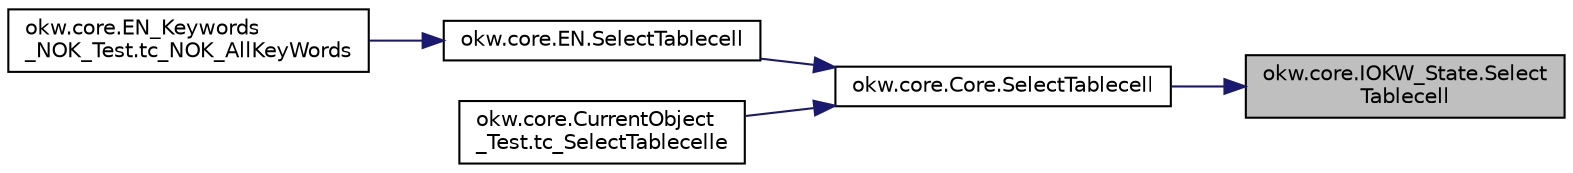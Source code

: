 digraph "okw.core.IOKW_State.SelectTablecell"
{
 // INTERACTIVE_SVG=YES
 // LATEX_PDF_SIZE
  edge [fontname="Helvetica",fontsize="10",labelfontname="Helvetica",labelfontsize="10"];
  node [fontname="Helvetica",fontsize="10",shape=record];
  rankdir="RL";
  Node1245 [label="okw.core.IOKW_State.Select\lTablecell",height=0.2,width=0.4,color="black", fillcolor="grey75", style="filled", fontcolor="black",tooltip="Wählt die gegebene Tabellenzelle aus."];
  Node1245 -> Node1246 [dir="back",color="midnightblue",fontsize="10",style="solid",fontname="Helvetica"];
  Node1246 [label="okw.core.Core.SelectTablecell",height=0.2,width=0.4,color="black", fillcolor="white", style="filled",URL="$classokw_1_1core_1_1_core.html#a02e398b0aa11815b25b1471e4ce2795e",tooltip="Wählt die gegebene Tabellenzelle aus."];
  Node1246 -> Node1247 [dir="back",color="midnightblue",fontsize="10",style="solid",fontname="Helvetica"];
  Node1247 [label="okw.core.EN.SelectTablecell",height=0.2,width=0.4,color="black", fillcolor="white", style="filled",URL="$classokw_1_1core_1_1_e_n.html#a1a629d61992d84ccfaa275e7fa9db64d",tooltip="Wählt die gegebene Tabellenzelle aus."];
  Node1247 -> Node1248 [dir="back",color="midnightblue",fontsize="10",style="solid",fontname="Helvetica"];
  Node1248 [label="okw.core.EN_Keywords\l_NOK_Test.tc_NOK_AllKeyWords",height=0.2,width=0.4,color="black", fillcolor="white", style="filled",URL="$classokw_1_1core_1_1_e_n___keywords___n_o_k___test.html#a81a960a2341dfb0e27da7871291c84dc",tooltip="Prüft methoden aufruf für einen einfachen Click."];
  Node1246 -> Node1249 [dir="back",color="midnightblue",fontsize="10",style="solid",fontname="Helvetica"];
  Node1249 [label="okw.core.CurrentObject\l_Test.tc_SelectTablecelle",height=0.2,width=0.4,color="black", fillcolor="white", style="filled",URL="$classokw_1_1core_1_1_current_object___test.html#a51c300e8232a0eeb42eb5731f004f357",tooltip="Testziel: Prüft den Aufruf der Methode SelectTablecell( FN, COL, ROW ) im ChildObject."];
}
